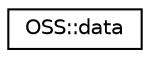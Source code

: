 digraph "类继承关系图"
{
  edge [fontname="Helvetica",fontsize="10",labelfontname="Helvetica",labelfontsize="10"];
  node [fontname="Helvetica",fontsize="10",shape=record];
  rankdir="LR";
  Node1 [label="OSS::data",height=0.2,width=0.4,color="black", fillcolor="white", style="filled",URL="$struct_o_s_s_1_1data.html"];
}

